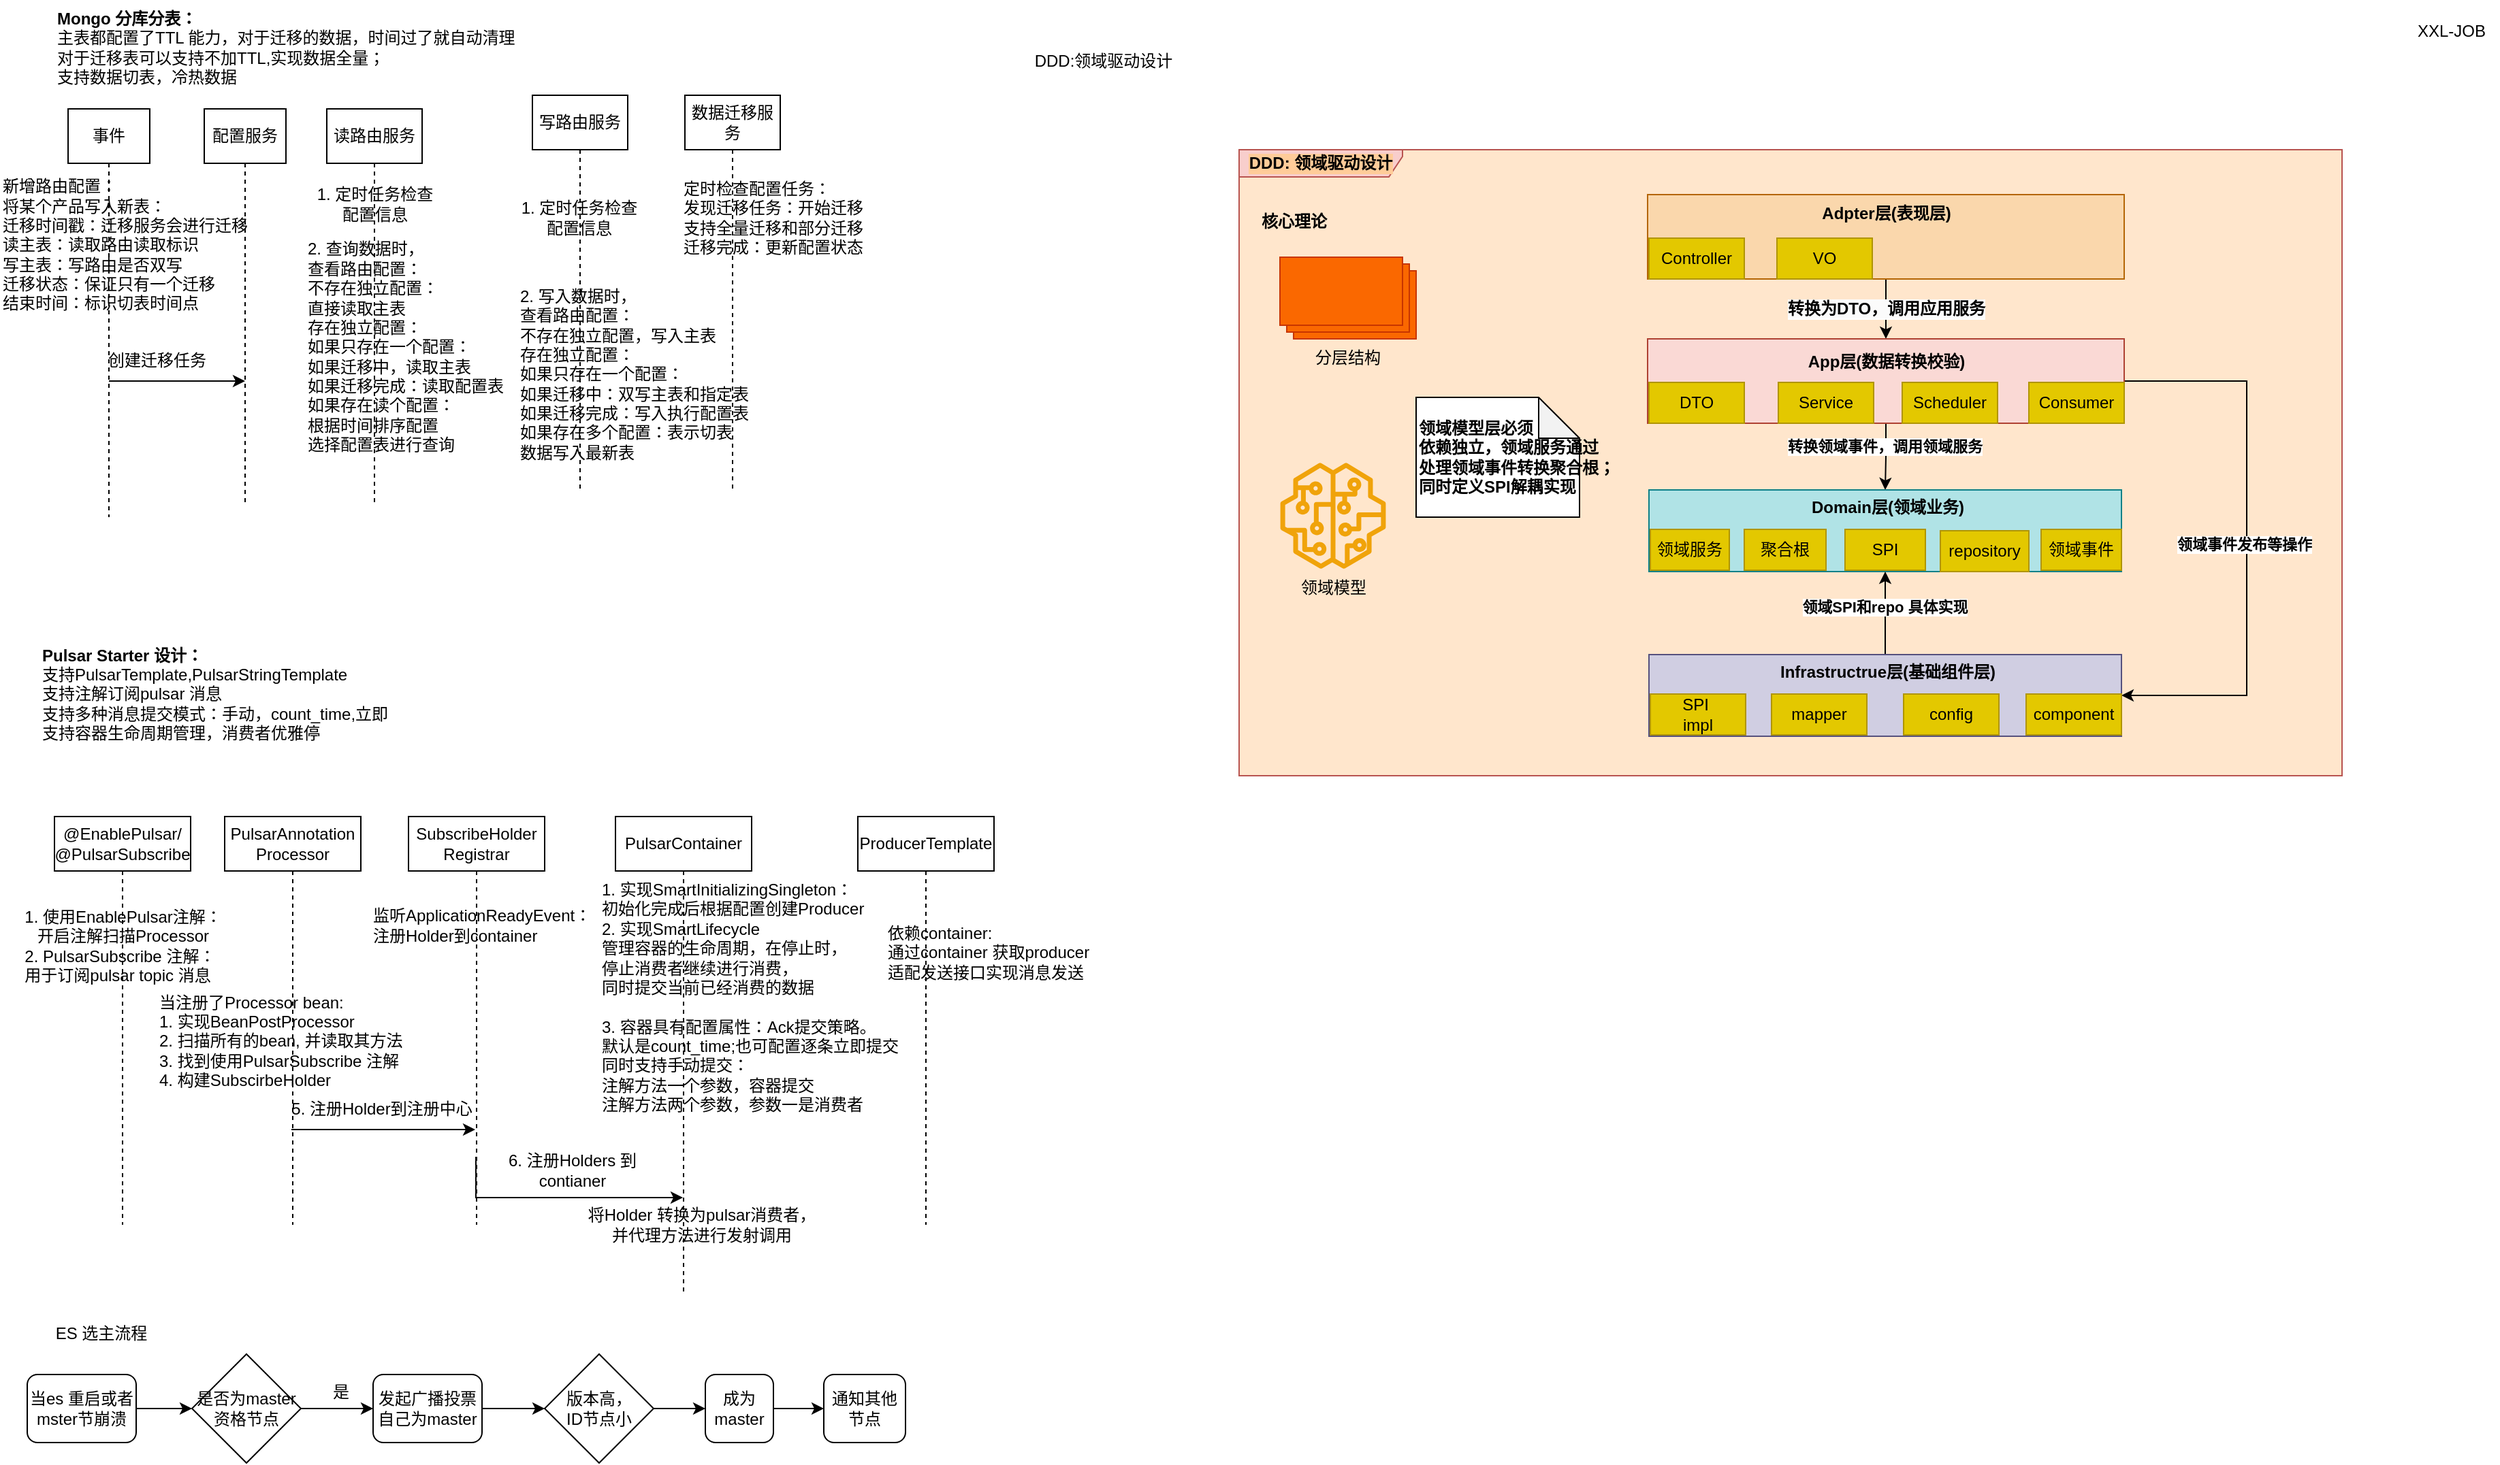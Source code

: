 <mxfile version="24.7.6">
  <diagram name="第 1 页" id="KPa0spre10BV23PreFPN">
    <mxGraphModel dx="1434" dy="786" grid="1" gridSize="10" guides="1" tooltips="1" connect="0" arrows="1" fold="1" page="1" pageScale="1" pageWidth="827" pageHeight="1169" math="0" shadow="0">
      <root>
        <mxCell id="0" />
        <mxCell id="1" parent="0" />
        <mxCell id="VRjen7JTUJrRjUqwProS-1" value="&lt;b&gt;Mongo 分库分表：&amp;nbsp;&lt;/b&gt;&lt;div&gt;主表都配置了TTL 能力，对于迁移的数据，时间过了就自动清理&lt;/div&gt;&lt;div&gt;对于迁移表可以支持不加TTL,实现数据全量；&lt;/div&gt;&lt;div&gt;支持数据切表，冷热数据&lt;/div&gt;" style="text;html=1;align=left;verticalAlign=middle;resizable=0;points=[];autosize=1;strokeColor=none;fillColor=none;" parent="1" vertex="1">
          <mxGeometry x="60" y="40" width="360" height="70" as="geometry" />
        </mxCell>
        <mxCell id="VRjen7JTUJrRjUqwProS-2" value="配置服务" style="shape=umlLifeline;perimeter=lifelinePerimeter;whiteSpace=wrap;html=1;container=1;dropTarget=0;collapsible=0;recursiveResize=0;outlineConnect=0;portConstraint=eastwest;newEdgeStyle={&quot;edgeStyle&quot;:&quot;elbowEdgeStyle&quot;,&quot;elbow&quot;:&quot;vertical&quot;,&quot;curved&quot;:0,&quot;rounded&quot;:0};" parent="1" vertex="1">
          <mxGeometry x="170" y="120" width="60" height="290" as="geometry" />
        </mxCell>
        <mxCell id="VRjen7JTUJrRjUqwProS-4" value="读路由服务" style="shape=umlLifeline;perimeter=lifelinePerimeter;whiteSpace=wrap;html=1;container=1;dropTarget=0;collapsible=0;recursiveResize=0;outlineConnect=0;portConstraint=eastwest;newEdgeStyle={&quot;edgeStyle&quot;:&quot;elbowEdgeStyle&quot;,&quot;elbow&quot;:&quot;vertical&quot;,&quot;curved&quot;:0,&quot;rounded&quot;:0};" parent="1" vertex="1">
          <mxGeometry x="260" y="120" width="70" height="290" as="geometry" />
        </mxCell>
        <mxCell id="VRjen7JTUJrRjUqwProS-5" value="写路由服务" style="shape=umlLifeline;perimeter=lifelinePerimeter;whiteSpace=wrap;html=1;container=1;dropTarget=0;collapsible=0;recursiveResize=0;outlineConnect=0;portConstraint=eastwest;newEdgeStyle={&quot;edgeStyle&quot;:&quot;elbowEdgeStyle&quot;,&quot;elbow&quot;:&quot;vertical&quot;,&quot;curved&quot;:0,&quot;rounded&quot;:0};" parent="1" vertex="1">
          <mxGeometry x="411" y="110" width="70" height="290" as="geometry" />
        </mxCell>
        <mxCell id="VRjen7JTUJrRjUqwProS-6" value="数据迁移服务" style="shape=umlLifeline;perimeter=lifelinePerimeter;whiteSpace=wrap;html=1;container=1;dropTarget=0;collapsible=0;recursiveResize=0;outlineConnect=0;portConstraint=eastwest;newEdgeStyle={&quot;edgeStyle&quot;:&quot;elbowEdgeStyle&quot;,&quot;elbow&quot;:&quot;vertical&quot;,&quot;curved&quot;:0,&quot;rounded&quot;:0};" parent="1" vertex="1">
          <mxGeometry x="523" y="110" width="70" height="290" as="geometry" />
        </mxCell>
        <mxCell id="VRjen7JTUJrRjUqwProS-8" style="edgeStyle=elbowEdgeStyle;rounded=0;orthogonalLoop=1;jettySize=auto;html=1;elbow=vertical;curved=0;" parent="1" edge="1">
          <mxGeometry relative="1" as="geometry">
            <mxPoint x="100" y="320" as="sourcePoint" />
            <mxPoint x="200" y="320" as="targetPoint" />
            <Array as="points">
              <mxPoint x="160.5" y="320" />
            </Array>
          </mxGeometry>
        </mxCell>
        <mxCell id="VRjen7JTUJrRjUqwProS-7" value="事件" style="shape=umlLifeline;perimeter=lifelinePerimeter;whiteSpace=wrap;html=1;container=1;dropTarget=0;collapsible=0;recursiveResize=0;outlineConnect=0;portConstraint=eastwest;newEdgeStyle={&quot;edgeStyle&quot;:&quot;elbowEdgeStyle&quot;,&quot;elbow&quot;:&quot;vertical&quot;,&quot;curved&quot;:0,&quot;rounded&quot;:0};" parent="1" vertex="1">
          <mxGeometry x="70" y="120" width="60" height="300" as="geometry" />
        </mxCell>
        <mxCell id="VRjen7JTUJrRjUqwProS-9" value="新增路由配置：&lt;div&gt;将某个产品写入新表：&lt;/div&gt;&lt;div&gt;迁移时间戳：迁移服务会进行迁移&lt;/div&gt;&lt;div&gt;读主表：读取路由读取标识&lt;/div&gt;&lt;div&gt;写主表：写路由是否双写&lt;/div&gt;&lt;div&gt;迁移状态：保证只有一个迁移&lt;/div&gt;&lt;div&gt;结束时间：标识切表时间点&lt;/div&gt;" style="text;html=1;align=left;verticalAlign=middle;resizable=0;points=[];autosize=1;strokeColor=none;fillColor=none;" parent="1" vertex="1">
          <mxGeometry x="20" y="165" width="200" height="110" as="geometry" />
        </mxCell>
        <mxCell id="VRjen7JTUJrRjUqwProS-10" value="创建迁移任务" style="text;html=1;align=center;verticalAlign=middle;resizable=0;points=[];autosize=1;strokeColor=none;fillColor=none;" parent="1" vertex="1">
          <mxGeometry x="85" y="290" width="100" height="30" as="geometry" />
        </mxCell>
        <mxCell id="VRjen7JTUJrRjUqwProS-11" value="定时检查配置任务：&lt;div&gt;发现迁移任务：开始迁移&lt;/div&gt;&lt;div&gt;支持全量迁移和部分迁移&lt;/div&gt;&lt;div&gt;迁移完成：更新配置状态&lt;/div&gt;" style="text;html=1;align=left;verticalAlign=middle;resizable=0;points=[];autosize=1;strokeColor=none;fillColor=none;" parent="1" vertex="1">
          <mxGeometry x="520" y="165" width="160" height="70" as="geometry" />
        </mxCell>
        <mxCell id="VRjen7JTUJrRjUqwProS-12" value="1. 定时任务检查&lt;div&gt;配置信息&lt;/div&gt;" style="text;html=1;align=center;verticalAlign=middle;resizable=0;points=[];autosize=1;strokeColor=none;fillColor=none;" parent="1" vertex="1">
          <mxGeometry x="240" y="170" width="110" height="40" as="geometry" />
        </mxCell>
        <mxCell id="VRjen7JTUJrRjUqwProS-13" value="2. 查询数据时，&lt;div&gt;查看路由配置：&lt;div&gt;不存在独立配置：&lt;/div&gt;&lt;div&gt;直接读取主表&lt;/div&gt;&lt;div&gt;存在独立配置：&lt;/div&gt;&lt;div&gt;如果只存在一个配置：&lt;/div&gt;&lt;div&gt;如果迁移中，&lt;span style=&quot;background-color: initial;&quot;&gt;读取主表&lt;/span&gt;&lt;/div&gt;&lt;div&gt;如果迁移完成：读取配置表&lt;/div&gt;&lt;/div&gt;&lt;div&gt;如果存在读个配置：&lt;/div&gt;&lt;div&gt;根据时间排序配置&lt;/div&gt;&lt;div&gt;选择配置表进行查询&lt;/div&gt;" style="text;html=1;align=left;verticalAlign=middle;resizable=0;points=[];autosize=1;strokeColor=none;fillColor=none;" parent="1" vertex="1">
          <mxGeometry x="244" y="210" width="170" height="170" as="geometry" />
        </mxCell>
        <mxCell id="VRjen7JTUJrRjUqwProS-14" value="2. 写入数据时，&lt;div&gt;查看路由配置：&lt;/div&gt;&lt;div&gt;不存在独立配置，写入主表&lt;/div&gt;&lt;div&gt;存在独立配置：&lt;/div&gt;&lt;div&gt;如果只存在一个配置：&lt;/div&gt;&lt;div&gt;如果迁移中：双写主表和指定表&lt;/div&gt;&lt;div&gt;如果迁移完成：写入执行配置表&lt;/div&gt;&lt;div&gt;如果存在多个配置：表示切表&lt;/div&gt;&lt;div&gt;数据写入最新表&lt;/div&gt;" style="text;html=1;align=left;verticalAlign=middle;resizable=0;points=[];autosize=1;strokeColor=none;fillColor=none;" parent="1" vertex="1">
          <mxGeometry x="400" y="245" width="190" height="140" as="geometry" />
        </mxCell>
        <mxCell id="VRjen7JTUJrRjUqwProS-15" value="1. 定时任务检查&lt;div&gt;配置信息&lt;/div&gt;" style="text;html=1;align=center;verticalAlign=middle;resizable=0;points=[];autosize=1;strokeColor=none;fillColor=none;" parent="1" vertex="1">
          <mxGeometry x="390" y="180" width="110" height="40" as="geometry" />
        </mxCell>
        <mxCell id="VRjen7JTUJrRjUqwProS-16" value="&lt;b&gt;Pulsar Starter 设计：&lt;/b&gt;&lt;div&gt;支持PulsarTemplate,PulsarStringTemplate&lt;/div&gt;&lt;div&gt;支持注解订阅pulsar 消息&lt;/div&gt;&lt;div&gt;支持多种消息提交模式：手动，count_time,立即&lt;/div&gt;&lt;div&gt;支持容器生命周期管理，消费者优雅停&lt;/div&gt;" style="text;html=1;strokeColor=none;fillColor=none;align=left;verticalAlign=middle;whiteSpace=wrap;rounded=0;" parent="1" vertex="1">
          <mxGeometry x="49" y="510" width="271" height="80" as="geometry" />
        </mxCell>
        <mxCell id="VRjen7JTUJrRjUqwProS-20" value="@EnablePulsar/&lt;div&gt;@PulsarSubscribe&lt;/div&gt;" style="shape=umlLifeline;perimeter=lifelinePerimeter;whiteSpace=wrap;html=1;container=1;dropTarget=0;collapsible=0;recursiveResize=0;outlineConnect=0;portConstraint=eastwest;newEdgeStyle={&quot;edgeStyle&quot;:&quot;elbowEdgeStyle&quot;,&quot;elbow&quot;:&quot;vertical&quot;,&quot;curved&quot;:0,&quot;rounded&quot;:0};" parent="1" vertex="1">
          <mxGeometry x="60" y="640" width="100" height="300" as="geometry" />
        </mxCell>
        <mxCell id="VRjen7JTUJrRjUqwProS-26" style="edgeStyle=elbowEdgeStyle;rounded=0;orthogonalLoop=1;jettySize=auto;html=1;elbow=vertical;curved=0;" parent="1" edge="1">
          <mxGeometry relative="1" as="geometry">
            <mxPoint x="234" y="870" as="sourcePoint" />
            <mxPoint x="369" y="870" as="targetPoint" />
          </mxGeometry>
        </mxCell>
        <mxCell id="VRjen7JTUJrRjUqwProS-21" value="PulsarAnnotation&lt;div&gt;Processor&lt;/div&gt;" style="shape=umlLifeline;perimeter=lifelinePerimeter;whiteSpace=wrap;html=1;container=1;dropTarget=0;collapsible=0;recursiveResize=0;outlineConnect=0;portConstraint=eastwest;newEdgeStyle={&quot;edgeStyle&quot;:&quot;elbowEdgeStyle&quot;,&quot;elbow&quot;:&quot;vertical&quot;,&quot;curved&quot;:0,&quot;rounded&quot;:0};" parent="1" vertex="1">
          <mxGeometry x="185" y="640" width="100" height="300" as="geometry" />
        </mxCell>
        <mxCell id="VRjen7JTUJrRjUqwProS-22" value="1. 使用EnablePulsar注解：&lt;div&gt;开启注解扫描Processor&lt;/div&gt;&lt;div style=&quot;text-align: left;&quot;&gt;2. PulsarSubscribe 注解：&lt;/div&gt;&lt;div style=&quot;text-align: left;&quot;&gt;用于订阅pulsar topic 消息&lt;/div&gt;" style="text;html=1;align=center;verticalAlign=middle;resizable=0;points=[];autosize=1;strokeColor=none;fillColor=none;" parent="1" vertex="1">
          <mxGeometry x="25" y="700" width="170" height="70" as="geometry" />
        </mxCell>
        <mxCell id="VRjen7JTUJrRjUqwProS-23" value="当注册了Processor bean:&lt;div&gt;1. 实现BeanPostProcessor&lt;/div&gt;&lt;div&gt;2. 扫描所有的bean, 并读取其方法&lt;/div&gt;&lt;div&gt;3. 找到使用PulsarSubscribe 注解&lt;/div&gt;&lt;div&gt;4. 构建SubscirbeHolder&lt;/div&gt;" style="text;html=1;align=left;verticalAlign=middle;resizable=0;points=[];autosize=1;strokeColor=none;fillColor=none;" parent="1" vertex="1">
          <mxGeometry x="135" y="760" width="200" height="90" as="geometry" />
        </mxCell>
        <mxCell id="VRjen7JTUJrRjUqwProS-29" style="edgeStyle=elbowEdgeStyle;rounded=0;orthogonalLoop=1;jettySize=auto;html=1;elbow=vertical;curved=0;" parent="1" target="VRjen7JTUJrRjUqwProS-28" edge="1">
          <mxGeometry relative="1" as="geometry">
            <mxPoint x="369.5" y="890" as="sourcePoint" />
            <mxPoint x="494.5" y="890" as="targetPoint" />
            <Array as="points">
              <mxPoint x="510" y="920" />
            </Array>
          </mxGeometry>
        </mxCell>
        <mxCell id="VRjen7JTUJrRjUqwProS-24" value="SubscribeHolder&lt;div&gt;Registrar&lt;br&gt;&lt;/div&gt;" style="shape=umlLifeline;perimeter=lifelinePerimeter;whiteSpace=wrap;html=1;container=1;dropTarget=0;collapsible=0;recursiveResize=0;outlineConnect=0;portConstraint=eastwest;newEdgeStyle={&quot;edgeStyle&quot;:&quot;elbowEdgeStyle&quot;,&quot;elbow&quot;:&quot;vertical&quot;,&quot;curved&quot;:0,&quot;rounded&quot;:0};" parent="1" vertex="1">
          <mxGeometry x="320" y="640" width="100" height="300" as="geometry" />
        </mxCell>
        <mxCell id="VRjen7JTUJrRjUqwProS-27" value="5. 注册Holder到注册中心" style="text;html=1;align=center;verticalAlign=middle;resizable=0;points=[];autosize=1;strokeColor=none;fillColor=none;" parent="1" vertex="1">
          <mxGeometry x="220" y="840" width="160" height="30" as="geometry" />
        </mxCell>
        <mxCell id="VRjen7JTUJrRjUqwProS-28" value="&lt;div&gt;PulsarContainer&lt;br&gt;&lt;/div&gt;" style="shape=umlLifeline;perimeter=lifelinePerimeter;whiteSpace=wrap;html=1;container=1;dropTarget=0;collapsible=0;recursiveResize=0;outlineConnect=0;portConstraint=eastwest;newEdgeStyle={&quot;edgeStyle&quot;:&quot;elbowEdgeStyle&quot;,&quot;elbow&quot;:&quot;vertical&quot;,&quot;curved&quot;:0,&quot;rounded&quot;:0};" parent="1" vertex="1">
          <mxGeometry x="472" y="640" width="100" height="350" as="geometry" />
        </mxCell>
        <mxCell id="VRjen7JTUJrRjUqwProS-31" value="监听ApplicationReadyEvent：&lt;div&gt;注册Holder到container&lt;/div&gt;" style="text;html=1;align=left;verticalAlign=middle;resizable=0;points=[];autosize=1;strokeColor=none;fillColor=none;" parent="1" vertex="1">
          <mxGeometry x="292" y="700" width="180" height="40" as="geometry" />
        </mxCell>
        <mxCell id="VRjen7JTUJrRjUqwProS-32" value="6. 注册Holders 到&lt;div&gt;contianer&lt;/div&gt;" style="text;html=1;align=center;verticalAlign=middle;resizable=0;points=[];autosize=1;strokeColor=none;fillColor=none;" parent="1" vertex="1">
          <mxGeometry x="380" y="880" width="120" height="40" as="geometry" />
        </mxCell>
        <mxCell id="VRjen7JTUJrRjUqwProS-33" value="1. 实现SmartInitializingSingleton：&lt;div&gt;初始化完成后根据配置创建Producer&lt;/div&gt;&lt;div&gt;2. 实现SmartLifecycle&lt;/div&gt;&lt;div&gt;管理容器的生命周期，在停止时，&lt;/div&gt;&lt;div&gt;停止消费者继续进行消费，&lt;/div&gt;&lt;div&gt;同时提交当前已经消费的数据&lt;/div&gt;&lt;div&gt;&lt;br&gt;&lt;/div&gt;&lt;div&gt;3. 容器具有配置属性：Ack提交策略。&lt;/div&gt;&lt;div&gt;默认是count_time;也可配置逐条立即提交&lt;/div&gt;&lt;div&gt;同时支持手动提交：&lt;/div&gt;&lt;div&gt;注解方法一个参数，容器提交&lt;/div&gt;&lt;div&gt;注解方法两个参数，参数一是消费者&lt;/div&gt;&lt;div&gt;&lt;br&gt;&lt;/div&gt;" style="text;html=1;align=left;verticalAlign=middle;resizable=0;points=[];autosize=1;strokeColor=none;fillColor=none;" parent="1" vertex="1">
          <mxGeometry x="460" y="680" width="240" height="200" as="geometry" />
        </mxCell>
        <mxCell id="VRjen7JTUJrRjUqwProS-34" value="将Holder 转换为pulsar消费者，&lt;div&gt;并代理方法进行发射调用&lt;/div&gt;" style="text;html=1;align=center;verticalAlign=middle;resizable=0;points=[];autosize=1;strokeColor=none;fillColor=none;" parent="1" vertex="1">
          <mxGeometry x="440" y="920" width="190" height="40" as="geometry" />
        </mxCell>
        <mxCell id="VRjen7JTUJrRjUqwProS-35" value="ProducerTemplate" style="shape=umlLifeline;perimeter=lifelinePerimeter;whiteSpace=wrap;html=1;container=1;dropTarget=0;collapsible=0;recursiveResize=0;outlineConnect=0;portConstraint=eastwest;newEdgeStyle={&quot;edgeStyle&quot;:&quot;elbowEdgeStyle&quot;,&quot;elbow&quot;:&quot;vertical&quot;,&quot;curved&quot;:0,&quot;rounded&quot;:0};" parent="1" vertex="1">
          <mxGeometry x="650" y="640" width="100" height="300" as="geometry" />
        </mxCell>
        <mxCell id="VRjen7JTUJrRjUqwProS-36" value="依赖container:&lt;div&gt;通过container 获取producer&lt;/div&gt;&lt;div&gt;适配发送接口实现消息发送&lt;/div&gt;" style="text;html=1;align=left;verticalAlign=middle;resizable=0;points=[];autosize=1;strokeColor=none;fillColor=none;" parent="1" vertex="1">
          <mxGeometry x="670" y="710" width="170" height="60" as="geometry" />
        </mxCell>
        <mxCell id="VRjen7JTUJrRjUqwProS-37" value="ES 选主流程" style="text;html=1;strokeColor=none;fillColor=none;align=center;verticalAlign=middle;whiteSpace=wrap;rounded=0;" parent="1" vertex="1">
          <mxGeometry x="54" y="1005" width="81" height="30" as="geometry" />
        </mxCell>
        <mxCell id="VRjen7JTUJrRjUqwProS-43" style="edgeStyle=orthogonalEdgeStyle;rounded=0;orthogonalLoop=1;jettySize=auto;html=1;entryX=0;entryY=0.5;entryDx=0;entryDy=0;" parent="1" source="VRjen7JTUJrRjUqwProS-38" target="VRjen7JTUJrRjUqwProS-40" edge="1">
          <mxGeometry relative="1" as="geometry" />
        </mxCell>
        <mxCell id="VRjen7JTUJrRjUqwProS-38" value="当es 重启或者&lt;div&gt;mster节崩溃&lt;/div&gt;" style="rounded=1;whiteSpace=wrap;html=1;" parent="1" vertex="1">
          <mxGeometry x="40" y="1050" width="80" height="50" as="geometry" />
        </mxCell>
        <mxCell id="VRjen7JTUJrRjUqwProS-47" style="edgeStyle=orthogonalEdgeStyle;rounded=0;orthogonalLoop=1;jettySize=auto;html=1;entryX=0;entryY=0.5;entryDx=0;entryDy=0;" parent="1" source="VRjen7JTUJrRjUqwProS-39" target="VRjen7JTUJrRjUqwProS-46" edge="1">
          <mxGeometry relative="1" as="geometry" />
        </mxCell>
        <mxCell id="VRjen7JTUJrRjUqwProS-39" value="发起广播投票自己为master" style="rounded=1;whiteSpace=wrap;html=1;" parent="1" vertex="1">
          <mxGeometry x="294" y="1050" width="80" height="50" as="geometry" />
        </mxCell>
        <mxCell id="VRjen7JTUJrRjUqwProS-44" style="edgeStyle=orthogonalEdgeStyle;rounded=0;orthogonalLoop=1;jettySize=auto;html=1;entryX=0;entryY=0.5;entryDx=0;entryDy=0;" parent="1" source="VRjen7JTUJrRjUqwProS-40" target="VRjen7JTUJrRjUqwProS-39" edge="1">
          <mxGeometry relative="1" as="geometry" />
        </mxCell>
        <mxCell id="VRjen7JTUJrRjUqwProS-40" value="是否为master资格节点" style="rhombus;whiteSpace=wrap;html=1;" parent="1" vertex="1">
          <mxGeometry x="161" y="1035" width="80" height="80" as="geometry" />
        </mxCell>
        <mxCell id="VRjen7JTUJrRjUqwProS-45" value="是" style="text;html=1;align=center;verticalAlign=middle;resizable=0;points=[];autosize=1;strokeColor=none;fillColor=none;" parent="1" vertex="1">
          <mxGeometry x="250" y="1048" width="40" height="30" as="geometry" />
        </mxCell>
        <mxCell id="VRjen7JTUJrRjUqwProS-49" style="edgeStyle=orthogonalEdgeStyle;rounded=0;orthogonalLoop=1;jettySize=auto;html=1;entryX=0;entryY=0.5;entryDx=0;entryDy=0;" parent="1" source="VRjen7JTUJrRjUqwProS-46" target="VRjen7JTUJrRjUqwProS-48" edge="1">
          <mxGeometry relative="1" as="geometry" />
        </mxCell>
        <mxCell id="VRjen7JTUJrRjUqwProS-46" value="版本高，&lt;div&gt;ID节点小&lt;/div&gt;" style="rhombus;whiteSpace=wrap;html=1;" parent="1" vertex="1">
          <mxGeometry x="420" y="1035" width="80" height="80" as="geometry" />
        </mxCell>
        <mxCell id="VRjen7JTUJrRjUqwProS-51" style="edgeStyle=orthogonalEdgeStyle;rounded=0;orthogonalLoop=1;jettySize=auto;html=1;entryX=0;entryY=0.5;entryDx=0;entryDy=0;" parent="1" source="VRjen7JTUJrRjUqwProS-48" target="VRjen7JTUJrRjUqwProS-50" edge="1">
          <mxGeometry relative="1" as="geometry" />
        </mxCell>
        <mxCell id="VRjen7JTUJrRjUqwProS-48" value="成为master" style="rounded=1;whiteSpace=wrap;html=1;" parent="1" vertex="1">
          <mxGeometry x="538" y="1050" width="50" height="50" as="geometry" />
        </mxCell>
        <mxCell id="VRjen7JTUJrRjUqwProS-50" value="通知其他节点" style="rounded=1;whiteSpace=wrap;html=1;" parent="1" vertex="1">
          <mxGeometry x="625" y="1050" width="60" height="50" as="geometry" />
        </mxCell>
        <mxCell id="9D-Lmr6SBzClbS9fGLFk-1" value="DDD:领域驱动设计" style="text;html=1;align=center;verticalAlign=middle;resizable=0;points=[];autosize=1;strokeColor=none;fillColor=none;" parent="1" vertex="1">
          <mxGeometry x="770" y="70" width="120" height="30" as="geometry" />
        </mxCell>
        <mxCell id="9D-Lmr6SBzClbS9fGLFk-13" value="XXL-JOB" style="text;html=1;align=center;verticalAlign=middle;resizable=0;points=[];autosize=1;strokeColor=none;fillColor=none;" parent="1" vertex="1">
          <mxGeometry x="1785" y="48" width="70" height="30" as="geometry" />
        </mxCell>
        <mxCell id="9D-Lmr6SBzClbS9fGLFk-2" value="&lt;b&gt;DDD: 领域驱动设计&lt;/b&gt;" style="shape=umlFrame;html=1;pointerEvents=0;width=120;height=20;labelBackgroundColor=#FFCC99;swimlaneFillColor=#FFE6CC;fillColor=#f8cecc;strokeColor=#b85450;whiteSpace=wrap;" parent="1" vertex="1">
          <mxGeometry x="930" y="150" width="810" height="460" as="geometry" />
        </mxCell>
        <mxCell id="9D-Lmr6SBzClbS9fGLFk-14" value="&lt;b&gt;核心理论&lt;/b&gt;" style="text;html=1;align=center;verticalAlign=middle;resizable=0;points=[];autosize=1;strokeColor=none;fillColor=none;" parent="1" vertex="1">
          <mxGeometry x="935" y="188" width="70" height="30" as="geometry" />
        </mxCell>
        <mxCell id="9D-Lmr6SBzClbS9fGLFk-15" value="分层结构" style="verticalLabelPosition=bottom;verticalAlign=top;html=1;shape=mxgraph.basic.layered_rect;dx=10;outlineConnect=0;whiteSpace=wrap;fillColor=#fa6800;fontColor=#000000;strokeColor=#C73500;" parent="1" vertex="1">
          <mxGeometry x="960" y="229" width="100" height="60" as="geometry" />
        </mxCell>
        <mxCell id="9D-Lmr6SBzClbS9fGLFk-16" value="领域模型" style="sketch=0;outlineConnect=0;fontColor=#000000;fillColor=#f0a30a;strokeColor=#BD7000;dashed=0;verticalLabelPosition=bottom;verticalAlign=top;align=center;html=1;fontSize=12;fontStyle=0;aspect=fixed;pointerEvents=1;shape=mxgraph.aws4.sagemaker_model;" parent="1" vertex="1">
          <mxGeometry x="960" y="380" width="78" height="78" as="geometry" />
        </mxCell>
        <mxCell id="9D-Lmr6SBzClbS9fGLFk-33" value="&lt;span style=&quot;font-size: 12px; background-color: rgb(251, 251, 251);&quot;&gt;&lt;b&gt;转换为DTO，调用应用服务&lt;/b&gt;&lt;/span&gt;" style="edgeStyle=orthogonalEdgeStyle;rounded=0;orthogonalLoop=1;jettySize=auto;html=1;entryX=0.5;entryY=0;entryDx=0;entryDy=0;" parent="1" source="9D-Lmr6SBzClbS9fGLFk-20" target="9D-Lmr6SBzClbS9fGLFk-26" edge="1">
          <mxGeometry relative="1" as="geometry">
            <mxPoint as="offset" />
          </mxGeometry>
        </mxCell>
        <mxCell id="9D-Lmr6SBzClbS9fGLFk-20" value="" style="rounded=0;whiteSpace=wrap;html=1;fillColor=#fad7ac;strokeColor=#b46504;" parent="1" vertex="1">
          <mxGeometry x="1230" y="183" width="350" height="62" as="geometry" />
        </mxCell>
        <mxCell id="9D-Lmr6SBzClbS9fGLFk-21" value="&lt;b&gt;Adpter层(表现层)&lt;/b&gt;" style="text;html=1;align=center;verticalAlign=middle;resizable=0;points=[];autosize=1;strokeColor=none;fillColor=none;" parent="1" vertex="1">
          <mxGeometry x="1345" y="182" width="120" height="30" as="geometry" />
        </mxCell>
        <mxCell id="9D-Lmr6SBzClbS9fGLFk-23" value="Controller" style="rounded=0;whiteSpace=wrap;html=1;fillColor=#e3c800;fontColor=#000000;strokeColor=#B09500;" parent="1" vertex="1">
          <mxGeometry x="1231" y="215" width="70" height="30" as="geometry" />
        </mxCell>
        <mxCell id="9D-Lmr6SBzClbS9fGLFk-53" style="edgeStyle=orthogonalEdgeStyle;rounded=0;orthogonalLoop=1;jettySize=auto;html=1;entryX=0.5;entryY=0;entryDx=0;entryDy=0;" parent="1" source="9D-Lmr6SBzClbS9fGLFk-26" target="9D-Lmr6SBzClbS9fGLFk-46" edge="1">
          <mxGeometry relative="1" as="geometry" />
        </mxCell>
        <mxCell id="9D-Lmr6SBzClbS9fGLFk-61" value="&lt;b&gt;转换领域事件，调用领域服务&lt;/b&gt;" style="edgeLabel;html=1;align=center;verticalAlign=middle;resizable=0;points=[];" parent="9D-Lmr6SBzClbS9fGLFk-53" vertex="1" connectable="0">
          <mxGeometry x="-0.313" y="-1" relative="1" as="geometry">
            <mxPoint as="offset" />
          </mxGeometry>
        </mxCell>
        <mxCell id="9D-Lmr6SBzClbS9fGLFk-66" style="edgeStyle=orthogonalEdgeStyle;rounded=0;orthogonalLoop=1;jettySize=auto;html=1;exitX=1;exitY=0;exitDx=0;exitDy=0;entryX=1;entryY=0.5;entryDx=0;entryDy=0;" parent="1" source="9D-Lmr6SBzClbS9fGLFk-37" target="9D-Lmr6SBzClbS9fGLFk-54" edge="1">
          <mxGeometry relative="1" as="geometry">
            <Array as="points">
              <mxPoint x="1580" y="320" />
              <mxPoint x="1670" y="320" />
              <mxPoint x="1670" y="551" />
            </Array>
          </mxGeometry>
        </mxCell>
        <mxCell id="9D-Lmr6SBzClbS9fGLFk-67" value="&lt;b&gt;领域事件发布等操作&lt;/b&gt;" style="edgeLabel;html=1;align=center;verticalAlign=middle;resizable=0;points=[];" parent="9D-Lmr6SBzClbS9fGLFk-66" vertex="1" connectable="0">
          <mxGeometry x="0.019" y="-2" relative="1" as="geometry">
            <mxPoint as="offset" />
          </mxGeometry>
        </mxCell>
        <mxCell id="9D-Lmr6SBzClbS9fGLFk-26" value="" style="rounded=0;whiteSpace=wrap;html=1;fillColor=#fad9d5;strokeColor=#ae4132;" parent="1" vertex="1">
          <mxGeometry x="1230" y="289" width="350" height="62" as="geometry" />
        </mxCell>
        <mxCell id="9D-Lmr6SBzClbS9fGLFk-27" value="&lt;b&gt;App层(数据转换校验)&lt;/b&gt;" style="text;html=1;align=center;verticalAlign=middle;resizable=0;points=[];autosize=1;strokeColor=none;fillColor=none;" parent="1" vertex="1">
          <mxGeometry x="1335" y="291" width="140" height="30" as="geometry" />
        </mxCell>
        <mxCell id="9D-Lmr6SBzClbS9fGLFk-30" value="VO" style="rounded=0;whiteSpace=wrap;html=1;fillColor=#e3c800;fontColor=#000000;strokeColor=#B09500;" parent="1" vertex="1">
          <mxGeometry x="1325" y="215" width="70" height="30" as="geometry" />
        </mxCell>
        <mxCell id="9D-Lmr6SBzClbS9fGLFk-34" value="DTO" style="rounded=0;whiteSpace=wrap;html=1;fillColor=#e3c800;fontColor=#000000;strokeColor=#B09500;" parent="1" vertex="1">
          <mxGeometry x="1231" y="321" width="70" height="30" as="geometry" />
        </mxCell>
        <mxCell id="9D-Lmr6SBzClbS9fGLFk-35" value="Service" style="rounded=0;whiteSpace=wrap;html=1;fillColor=#e3c800;fontColor=#000000;strokeColor=#B09500;" parent="1" vertex="1">
          <mxGeometry x="1326" y="321" width="70" height="30" as="geometry" />
        </mxCell>
        <mxCell id="9D-Lmr6SBzClbS9fGLFk-36" value="Scheduler" style="rounded=0;whiteSpace=wrap;html=1;fillColor=#e3c800;fontColor=#000000;strokeColor=#B09500;" parent="1" vertex="1">
          <mxGeometry x="1417" y="321" width="70" height="30" as="geometry" />
        </mxCell>
        <mxCell id="9D-Lmr6SBzClbS9fGLFk-37" value="Consumer" style="rounded=0;whiteSpace=wrap;html=1;fillColor=#e3c800;fontColor=#000000;strokeColor=#B09500;" parent="1" vertex="1">
          <mxGeometry x="1510" y="321" width="70" height="30" as="geometry" />
        </mxCell>
        <mxCell id="9D-Lmr6SBzClbS9fGLFk-46" value="" style="rounded=0;whiteSpace=wrap;html=1;fillColor=#b0e3e6;strokeColor=#0e8088;" parent="1" vertex="1">
          <mxGeometry x="1231" y="400" width="347" height="60" as="geometry" />
        </mxCell>
        <mxCell id="9D-Lmr6SBzClbS9fGLFk-47" value="&lt;b&gt;Domain层(领域业务)&lt;/b&gt;" style="text;html=1;align=center;verticalAlign=middle;resizable=0;points=[];autosize=1;strokeColor=none;fillColor=none;" parent="1" vertex="1">
          <mxGeometry x="1336" y="398" width="140" height="30" as="geometry" />
        </mxCell>
        <mxCell id="9D-Lmr6SBzClbS9fGLFk-48" value="领域服务" style="rounded=0;whiteSpace=wrap;html=1;fillColor=#e3c800;fontColor=#000000;strokeColor=#B09500;" parent="1" vertex="1">
          <mxGeometry x="1232" y="429" width="58" height="30" as="geometry" />
        </mxCell>
        <mxCell id="9D-Lmr6SBzClbS9fGLFk-49" value="聚合根" style="rounded=0;whiteSpace=wrap;html=1;fillColor=#e3c800;fontColor=#000000;strokeColor=#B09500;" parent="1" vertex="1">
          <mxGeometry x="1301" y="429" width="60" height="30" as="geometry" />
        </mxCell>
        <mxCell id="9D-Lmr6SBzClbS9fGLFk-50" value="SPI" style="rounded=0;whiteSpace=wrap;html=1;fillColor=#e3c800;fontColor=#000000;strokeColor=#B09500;" parent="1" vertex="1">
          <mxGeometry x="1375" y="429" width="59" height="30" as="geometry" />
        </mxCell>
        <mxCell id="9D-Lmr6SBzClbS9fGLFk-51" value="repository" style="rounded=0;whiteSpace=wrap;html=1;fillColor=#e3c800;fontColor=#000000;strokeColor=#B09500;" parent="1" vertex="1">
          <mxGeometry x="1445" y="430" width="65" height="30" as="geometry" />
        </mxCell>
        <mxCell id="9D-Lmr6SBzClbS9fGLFk-63" style="edgeStyle=orthogonalEdgeStyle;rounded=0;orthogonalLoop=1;jettySize=auto;html=1;entryX=0.5;entryY=1;entryDx=0;entryDy=0;" parent="1" source="9D-Lmr6SBzClbS9fGLFk-54" target="9D-Lmr6SBzClbS9fGLFk-46" edge="1">
          <mxGeometry relative="1" as="geometry" />
        </mxCell>
        <mxCell id="9D-Lmr6SBzClbS9fGLFk-64" value="&lt;b&gt;领域SPI和repo 具体实现&lt;/b&gt;" style="edgeLabel;html=1;align=center;verticalAlign=middle;resizable=0;points=[];" parent="9D-Lmr6SBzClbS9fGLFk-63" vertex="1" connectable="0">
          <mxGeometry x="0.147" y="2" relative="1" as="geometry">
            <mxPoint x="1" as="offset" />
          </mxGeometry>
        </mxCell>
        <mxCell id="9D-Lmr6SBzClbS9fGLFk-54" value="" style="rounded=0;whiteSpace=wrap;html=1;fillColor=#d0cee2;strokeColor=#56517e;" parent="1" vertex="1">
          <mxGeometry x="1231" y="521" width="347" height="60" as="geometry" />
        </mxCell>
        <mxCell id="9D-Lmr6SBzClbS9fGLFk-55" value="&lt;b&gt;Infrastructrue层(基础组件层)&lt;/b&gt;" style="text;html=1;align=center;verticalAlign=middle;resizable=0;points=[];autosize=1;strokeColor=none;fillColor=none;" parent="1" vertex="1">
          <mxGeometry x="1316" y="519" width="180" height="30" as="geometry" />
        </mxCell>
        <mxCell id="9D-Lmr6SBzClbS9fGLFk-56" value="SPI&amp;nbsp;&lt;div&gt;impl&lt;/div&gt;" style="rounded=0;whiteSpace=wrap;html=1;fillColor=#e3c800;fontColor=#000000;strokeColor=#B09500;" parent="1" vertex="1">
          <mxGeometry x="1232" y="550" width="70" height="30" as="geometry" />
        </mxCell>
        <mxCell id="9D-Lmr6SBzClbS9fGLFk-57" value="mapper" style="rounded=0;whiteSpace=wrap;html=1;fillColor=#e3c800;fontColor=#000000;strokeColor=#B09500;" parent="1" vertex="1">
          <mxGeometry x="1321" y="550" width="70" height="30" as="geometry" />
        </mxCell>
        <mxCell id="9D-Lmr6SBzClbS9fGLFk-58" value="config" style="rounded=0;whiteSpace=wrap;html=1;fillColor=#e3c800;fontColor=#000000;strokeColor=#B09500;" parent="1" vertex="1">
          <mxGeometry x="1418" y="550" width="70" height="30" as="geometry" />
        </mxCell>
        <mxCell id="9D-Lmr6SBzClbS9fGLFk-65" value="component" style="rounded=0;whiteSpace=wrap;html=1;fillColor=#e3c800;fontColor=#000000;strokeColor=#B09500;" parent="1" vertex="1">
          <mxGeometry x="1508" y="550" width="70" height="30" as="geometry" />
        </mxCell>
        <mxCell id="9D-Lmr6SBzClbS9fGLFk-70" value="&lt;b style=&quot;text-wrap: nowrap;&quot;&gt;领域模型层必须&lt;/b&gt;&lt;b style=&quot;text-wrap: nowrap; background-color: initial;&quot;&gt;依赖独立，领域服务通过&lt;/b&gt;&lt;div&gt;&lt;b style=&quot;text-wrap: nowrap; background-color: initial;&quot;&gt;处理领域事件转换聚合根；&lt;/b&gt;&lt;b style=&quot;background-color: initial; text-wrap: nowrap;&quot;&gt;同时定义SPI&lt;/b&gt;&lt;b style=&quot;background-color: initial; text-wrap: nowrap;&quot;&gt;解耦实现&lt;/b&gt;&lt;/div&gt;" style="shape=note;html=1;backgroundOutline=1;darkOpacity=0.05;align=left;whiteSpace=wrap;" parent="1" vertex="1">
          <mxGeometry x="1060" y="332" width="120" height="88" as="geometry" />
        </mxCell>
        <mxCell id="6UzdkExmgidhG1JHYg0t-1" value="领域事件" style="rounded=0;whiteSpace=wrap;html=1;fillColor=#e3c800;fontColor=#000000;strokeColor=#B09500;" vertex="1" parent="1">
          <mxGeometry x="1519" y="429" width="59" height="30" as="geometry" />
        </mxCell>
      </root>
    </mxGraphModel>
  </diagram>
</mxfile>

